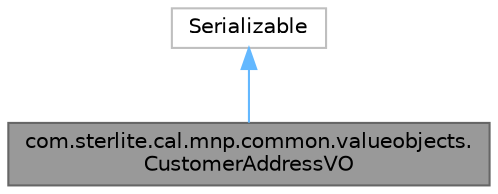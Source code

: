 digraph "com.sterlite.cal.mnp.common.valueobjects.CustomerAddressVO"
{
 // LATEX_PDF_SIZE
  bgcolor="transparent";
  edge [fontname=Helvetica,fontsize=10,labelfontname=Helvetica,labelfontsize=10];
  node [fontname=Helvetica,fontsize=10,shape=box,height=0.2,width=0.4];
  Node1 [id="Node000001",label="com.sterlite.cal.mnp.common.valueobjects.\lCustomerAddressVO",height=0.2,width=0.4,color="gray40", fillcolor="grey60", style="filled", fontcolor="black",tooltip=" "];
  Node2 -> Node1 [id="edge1_Node000001_Node000002",dir="back",color="steelblue1",style="solid",tooltip=" "];
  Node2 [id="Node000002",label="Serializable",height=0.2,width=0.4,color="grey75", fillcolor="white", style="filled",tooltip=" "];
}
